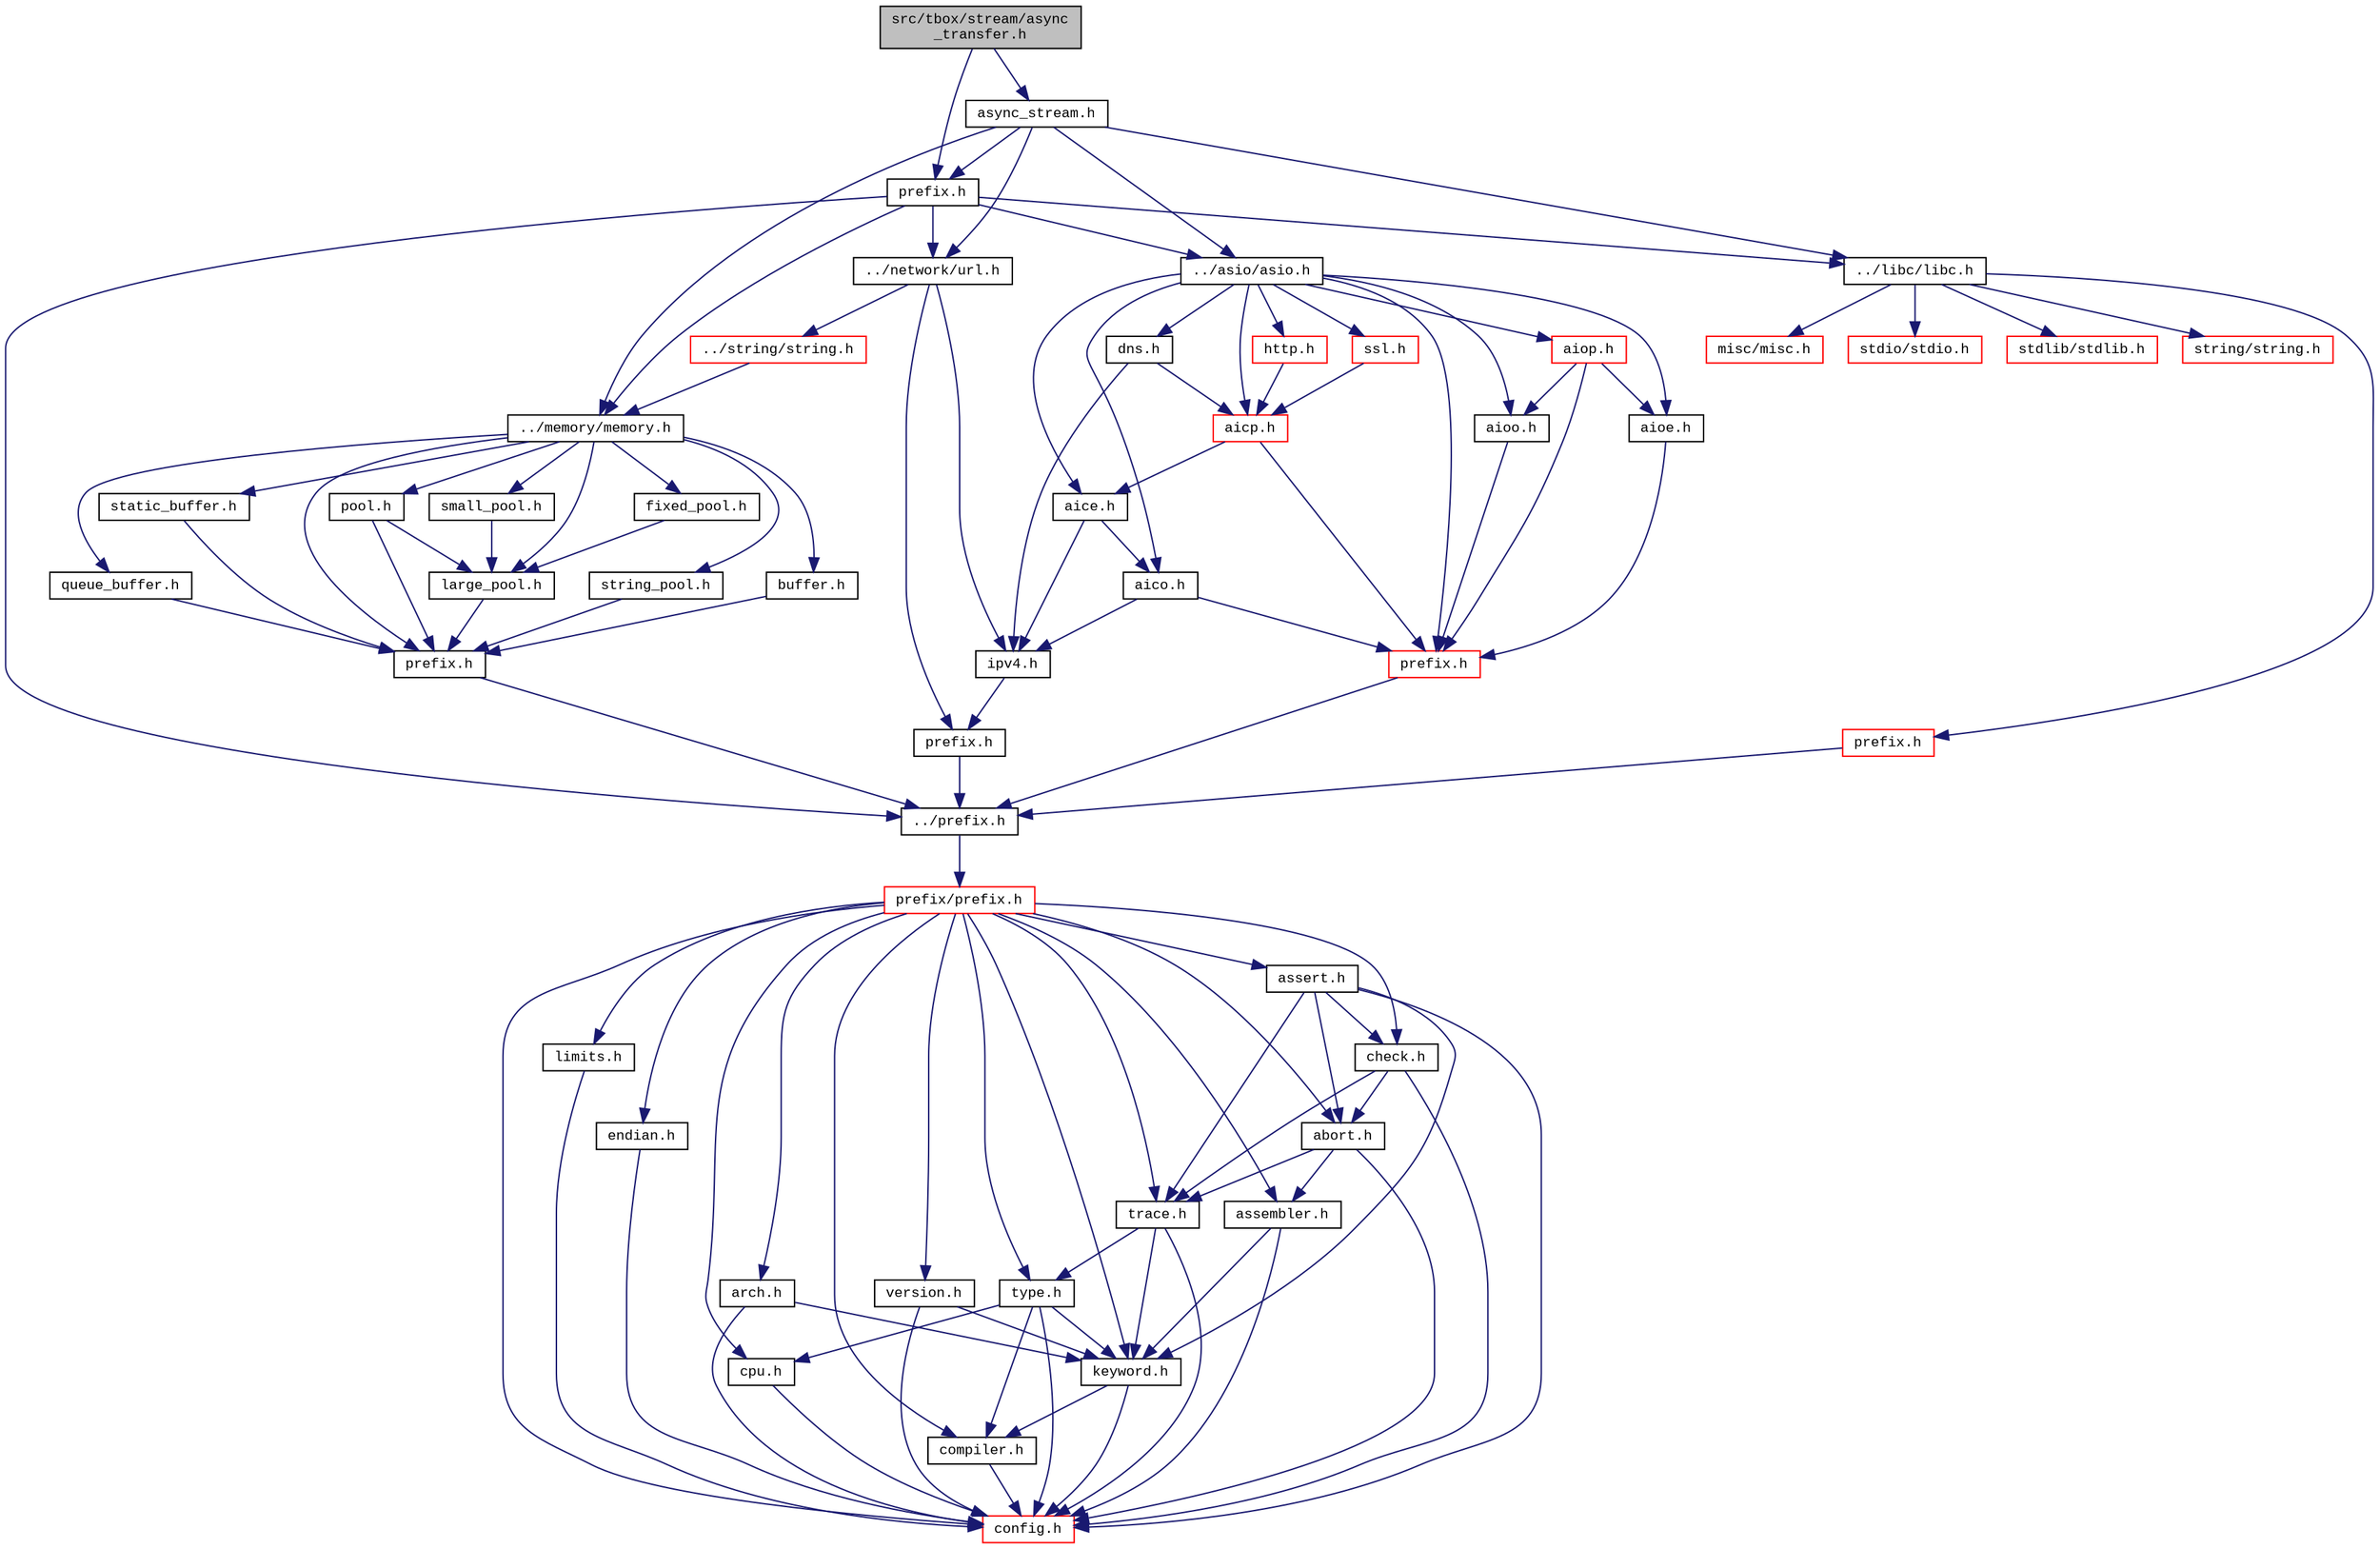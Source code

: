 digraph "src/tbox/stream/async_transfer.h"
{
  edge [fontname="CourierNew",fontsize="10",labelfontname="CourierNew",labelfontsize="10"];
  node [fontname="CourierNew",fontsize="10",shape=record];
  Node1 [label="src/tbox/stream/async\l_transfer.h",height=0.2,width=0.4,color="black", fillcolor="grey75", style="filled" fontcolor="black"];
  Node1 -> Node2 [color="midnightblue",fontsize="10",style="solid",fontname="CourierNew"];
  Node2 [label="prefix.h",height=0.2,width=0.4,color="black", fillcolor="white", style="filled",URL="$d2/dd0/stream_2prefix_8h_source.html"];
  Node2 -> Node3 [color="midnightblue",fontsize="10",style="solid",fontname="CourierNew"];
  Node3 [label="../prefix.h",height=0.2,width=0.4,color="black", fillcolor="white", style="filled",URL="$df/d5c/prefix_8h_source.html"];
  Node3 -> Node4 [color="midnightblue",fontsize="10",style="solid",fontname="CourierNew"];
  Node4 [label="prefix/prefix.h",height=0.2,width=0.4,color="red", fillcolor="white", style="filled",URL="$da/da3/prefix_2prefix_8h_source.html"];
  Node4 -> Node5 [color="midnightblue",fontsize="10",style="solid",fontname="CourierNew"];
  Node5 [label="config.h",height=0.2,width=0.4,color="red", fillcolor="white", style="filled",URL="$de/d7b/prefix_2config_8h_source.html"];
  Node4 -> Node6 [color="midnightblue",fontsize="10",style="solid",fontname="CourierNew"];
  Node6 [label="cpu.h",height=0.2,width=0.4,color="black", fillcolor="white", style="filled",URL="$dc/da7/cpu_8h.html"];
  Node6 -> Node5 [color="midnightblue",fontsize="10",style="solid",fontname="CourierNew"];
  Node4 -> Node7 [color="midnightblue",fontsize="10",style="solid",fontname="CourierNew"];
  Node7 [label="arch.h",height=0.2,width=0.4,color="black", fillcolor="white", style="filled",URL="$d2/d2d/arch_8h.html"];
  Node7 -> Node5 [color="midnightblue",fontsize="10",style="solid",fontname="CourierNew"];
  Node7 -> Node8 [color="midnightblue",fontsize="10",style="solid",fontname="CourierNew"];
  Node8 [label="keyword.h",height=0.2,width=0.4,color="black", fillcolor="white", style="filled",URL="$dd/d8b/keyword_8h.html"];
  Node8 -> Node5 [color="midnightblue",fontsize="10",style="solid",fontname="CourierNew"];
  Node8 -> Node9 [color="midnightblue",fontsize="10",style="solid",fontname="CourierNew"];
  Node9 [label="compiler.h",height=0.2,width=0.4,color="black", fillcolor="white", style="filled",URL="$d4/dd1/compiler_8h.html"];
  Node9 -> Node5 [color="midnightblue",fontsize="10",style="solid",fontname="CourierNew"];
  Node4 -> Node10 [color="midnightblue",fontsize="10",style="solid",fontname="CourierNew"];
  Node10 [label="type.h",height=0.2,width=0.4,color="black", fillcolor="white", style="filled",URL="$d6/d57/prefix_2type_8h_source.html"];
  Node10 -> Node5 [color="midnightblue",fontsize="10",style="solid",fontname="CourierNew"];
  Node10 -> Node8 [color="midnightblue",fontsize="10",style="solid",fontname="CourierNew"];
  Node10 -> Node9 [color="midnightblue",fontsize="10",style="solid",fontname="CourierNew"];
  Node10 -> Node6 [color="midnightblue",fontsize="10",style="solid",fontname="CourierNew"];
  Node4 -> Node11 [color="midnightblue",fontsize="10",style="solid",fontname="CourierNew"];
  Node11 [label="limits.h",height=0.2,width=0.4,color="black", fillcolor="white", style="filled",URL="$da/d87/prefix_2limits_8h_source.html"];
  Node11 -> Node5 [color="midnightblue",fontsize="10",style="solid",fontname="CourierNew"];
  Node4 -> Node12 [color="midnightblue",fontsize="10",style="solid",fontname="CourierNew"];
  Node12 [label="endian.h",height=0.2,width=0.4,color="black", fillcolor="white", style="filled",URL="$d1/d84/endian_8h.html"];
  Node12 -> Node5 [color="midnightblue",fontsize="10",style="solid",fontname="CourierNew"];
  Node4 -> Node13 [color="midnightblue",fontsize="10",style="solid",fontname="CourierNew"];
  Node13 [label="version.h",height=0.2,width=0.4,color="black", fillcolor="white", style="filled",URL="$df/dfc/version_8h.html"];
  Node13 -> Node5 [color="midnightblue",fontsize="10",style="solid",fontname="CourierNew"];
  Node13 -> Node8 [color="midnightblue",fontsize="10",style="solid",fontname="CourierNew"];
  Node4 -> Node9 [color="midnightblue",fontsize="10",style="solid",fontname="CourierNew"];
  Node4 -> Node14 [color="midnightblue",fontsize="10",style="solid",fontname="CourierNew"];
  Node14 [label="assembler.h",height=0.2,width=0.4,color="black", fillcolor="white", style="filled",URL="$d4/dec/assembler_8h.html"];
  Node14 -> Node5 [color="midnightblue",fontsize="10",style="solid",fontname="CourierNew"];
  Node14 -> Node8 [color="midnightblue",fontsize="10",style="solid",fontname="CourierNew"];
  Node4 -> Node8 [color="midnightblue",fontsize="10",style="solid",fontname="CourierNew"];
  Node4 -> Node15 [color="midnightblue",fontsize="10",style="solid",fontname="CourierNew"];
  Node15 [label="trace.h",height=0.2,width=0.4,color="black", fillcolor="white", style="filled",URL="$dc/d22/prefix_2trace_8h_source.html"];
  Node15 -> Node5 [color="midnightblue",fontsize="10",style="solid",fontname="CourierNew"];
  Node15 -> Node10 [color="midnightblue",fontsize="10",style="solid",fontname="CourierNew"];
  Node15 -> Node8 [color="midnightblue",fontsize="10",style="solid",fontname="CourierNew"];
  Node4 -> Node16 [color="midnightblue",fontsize="10",style="solid",fontname="CourierNew"];
  Node16 [label="abort.h",height=0.2,width=0.4,color="black", fillcolor="white", style="filled",URL="$d4/dc1/abort_8h.html"];
  Node16 -> Node5 [color="midnightblue",fontsize="10",style="solid",fontname="CourierNew"];
  Node16 -> Node15 [color="midnightblue",fontsize="10",style="solid",fontname="CourierNew"];
  Node16 -> Node14 [color="midnightblue",fontsize="10",style="solid",fontname="CourierNew"];
  Node4 -> Node17 [color="midnightblue",fontsize="10",style="solid",fontname="CourierNew"];
  Node17 [label="check.h",height=0.2,width=0.4,color="black", fillcolor="white", style="filled",URL="$d6/d38/check_8h.html"];
  Node17 -> Node5 [color="midnightblue",fontsize="10",style="solid",fontname="CourierNew"];
  Node17 -> Node15 [color="midnightblue",fontsize="10",style="solid",fontname="CourierNew"];
  Node17 -> Node16 [color="midnightblue",fontsize="10",style="solid",fontname="CourierNew"];
  Node4 -> Node18 [color="midnightblue",fontsize="10",style="solid",fontname="CourierNew"];
  Node18 [label="assert.h",height=0.2,width=0.4,color="black", fillcolor="white", style="filled",URL="$dc/da7/assert_8h.html"];
  Node18 -> Node5 [color="midnightblue",fontsize="10",style="solid",fontname="CourierNew"];
  Node18 -> Node15 [color="midnightblue",fontsize="10",style="solid",fontname="CourierNew"];
  Node18 -> Node16 [color="midnightblue",fontsize="10",style="solid",fontname="CourierNew"];
  Node18 -> Node17 [color="midnightblue",fontsize="10",style="solid",fontname="CourierNew"];
  Node18 -> Node8 [color="midnightblue",fontsize="10",style="solid",fontname="CourierNew"];
  Node2 -> Node19 [color="midnightblue",fontsize="10",style="solid",fontname="CourierNew"];
  Node19 [label="../libc/libc.h",height=0.2,width=0.4,color="black", fillcolor="white", style="filled",URL="$db/dc8/libc_8h.html"];
  Node19 -> Node20 [color="midnightblue",fontsize="10",style="solid",fontname="CourierNew"];
  Node20 [label="prefix.h",height=0.2,width=0.4,color="red", fillcolor="white", style="filled",URL="$d4/df0/libc_2prefix_8h_source.html"];
  Node20 -> Node3 [color="midnightblue",fontsize="10",style="solid",fontname="CourierNew"];
  Node19 -> Node21 [color="midnightblue",fontsize="10",style="solid",fontname="CourierNew"];
  Node21 [label="misc/misc.h",height=0.2,width=0.4,color="red", fillcolor="white", style="filled",URL="$d4/d08/misc_8h.html"];
  Node19 -> Node22 [color="midnightblue",fontsize="10",style="solid",fontname="CourierNew"];
  Node22 [label="stdio/stdio.h",height=0.2,width=0.4,color="red", fillcolor="white", style="filled",URL="$d6/dd1/stdio_8h.html"];
  Node19 -> Node23 [color="midnightblue",fontsize="10",style="solid",fontname="CourierNew"];
  Node23 [label="stdlib/stdlib.h",height=0.2,width=0.4,color="red", fillcolor="white", style="filled",URL="$dc/d9c/stdlib_8h.html"];
  Node19 -> Node24 [color="midnightblue",fontsize="10",style="solid",fontname="CourierNew"];
  Node24 [label="string/string.h",height=0.2,width=0.4,color="red", fillcolor="white", style="filled",URL="$da/d52/libc_2string_2string_8h_source.html"];
  Node2 -> Node25 [color="midnightblue",fontsize="10",style="solid",fontname="CourierNew"];
  Node25 [label="../network/url.h",height=0.2,width=0.4,color="black", fillcolor="white", style="filled",URL="$d9/d0e/network_2url_8h_source.html"];
  Node25 -> Node26 [color="midnightblue",fontsize="10",style="solid",fontname="CourierNew"];
  Node26 [label="prefix.h",height=0.2,width=0.4,color="black", fillcolor="white", style="filled",URL="$d2/df3/network_2prefix_8h_source.html"];
  Node26 -> Node3 [color="midnightblue",fontsize="10",style="solid",fontname="CourierNew"];
  Node25 -> Node27 [color="midnightblue",fontsize="10",style="solid",fontname="CourierNew"];
  Node27 [label="ipv4.h",height=0.2,width=0.4,color="black", fillcolor="white", style="filled",URL="$d7/d19/ipv4_8h.html"];
  Node27 -> Node26 [color="midnightblue",fontsize="10",style="solid",fontname="CourierNew"];
  Node25 -> Node28 [color="midnightblue",fontsize="10",style="solid",fontname="CourierNew"];
  Node28 [label="../string/string.h",height=0.2,width=0.4,color="red", fillcolor="white", style="filled",URL="$d8/d2b/string_2string_8h_source.html"];
  Node28 -> Node29 [color="midnightblue",fontsize="10",style="solid",fontname="CourierNew"];
  Node29 [label="../memory/memory.h",height=0.2,width=0.4,color="black", fillcolor="white", style="filled",URL="$dd/d7b/memory_2memory_8h_source.html"];
  Node29 -> Node30 [color="midnightblue",fontsize="10",style="solid",fontname="CourierNew"];
  Node30 [label="prefix.h",height=0.2,width=0.4,color="black", fillcolor="white", style="filled",URL="$d0/dad/memory_2prefix_8h_source.html"];
  Node30 -> Node3 [color="midnightblue",fontsize="10",style="solid",fontname="CourierNew"];
  Node29 -> Node31 [color="midnightblue",fontsize="10",style="solid",fontname="CourierNew"];
  Node31 [label="pool.h",height=0.2,width=0.4,color="black", fillcolor="white", style="filled",URL="$db/db7/pool_8h.html"];
  Node31 -> Node30 [color="midnightblue",fontsize="10",style="solid",fontname="CourierNew"];
  Node31 -> Node32 [color="midnightblue",fontsize="10",style="solid",fontname="CourierNew"];
  Node32 [label="large_pool.h",height=0.2,width=0.4,color="black", fillcolor="white", style="filled",URL="$db/d2d/large__pool_8h.html"];
  Node32 -> Node30 [color="midnightblue",fontsize="10",style="solid",fontname="CourierNew"];
  Node29 -> Node33 [color="midnightblue",fontsize="10",style="solid",fontname="CourierNew"];
  Node33 [label="fixed_pool.h",height=0.2,width=0.4,color="black", fillcolor="white", style="filled",URL="$dd/dd0/fixed__pool_8h.html"];
  Node33 -> Node32 [color="midnightblue",fontsize="10",style="solid",fontname="CourierNew"];
  Node29 -> Node32 [color="midnightblue",fontsize="10",style="solid",fontname="CourierNew"];
  Node29 -> Node34 [color="midnightblue",fontsize="10",style="solid",fontname="CourierNew"];
  Node34 [label="small_pool.h",height=0.2,width=0.4,color="black", fillcolor="white", style="filled",URL="$d1/d34/small__pool_8h.html"];
  Node34 -> Node32 [color="midnightblue",fontsize="10",style="solid",fontname="CourierNew"];
  Node29 -> Node35 [color="midnightblue",fontsize="10",style="solid",fontname="CourierNew"];
  Node35 [label="string_pool.h",height=0.2,width=0.4,color="black", fillcolor="white", style="filled",URL="$db/d9d/string__pool_8h.html"];
  Node35 -> Node30 [color="midnightblue",fontsize="10",style="solid",fontname="CourierNew"];
  Node29 -> Node36 [color="midnightblue",fontsize="10",style="solid",fontname="CourierNew"];
  Node36 [label="buffer.h",height=0.2,width=0.4,color="black", fillcolor="white", style="filled",URL="$d5/d08/buffer_8h.html"];
  Node36 -> Node30 [color="midnightblue",fontsize="10",style="solid",fontname="CourierNew"];
  Node29 -> Node37 [color="midnightblue",fontsize="10",style="solid",fontname="CourierNew"];
  Node37 [label="queue_buffer.h",height=0.2,width=0.4,color="black", fillcolor="white", style="filled",URL="$d8/d9d/queue__buffer_8h.html"];
  Node37 -> Node30 [color="midnightblue",fontsize="10",style="solid",fontname="CourierNew"];
  Node29 -> Node38 [color="midnightblue",fontsize="10",style="solid",fontname="CourierNew"];
  Node38 [label="static_buffer.h",height=0.2,width=0.4,color="black", fillcolor="white", style="filled",URL="$d4/d2b/static__buffer_8h.html"];
  Node38 -> Node30 [color="midnightblue",fontsize="10",style="solid",fontname="CourierNew"];
  Node2 -> Node39 [color="midnightblue",fontsize="10",style="solid",fontname="CourierNew"];
  Node39 [label="../asio/asio.h",height=0.2,width=0.4,color="black", fillcolor="white", style="filled",URL="$d4/d68/asio_8h.html"];
  Node39 -> Node40 [color="midnightblue",fontsize="10",style="solid",fontname="CourierNew"];
  Node40 [label="prefix.h",height=0.2,width=0.4,color="red", fillcolor="white", style="filled",URL="$db/d56/asio_2prefix_8h_source.html"];
  Node40 -> Node3 [color="midnightblue",fontsize="10",style="solid",fontname="CourierNew"];
  Node39 -> Node41 [color="midnightblue",fontsize="10",style="solid",fontname="CourierNew"];
  Node41 [label="aioo.h",height=0.2,width=0.4,color="black", fillcolor="white", style="filled",URL="$d6/d9b/aioo_8h.html"];
  Node41 -> Node40 [color="midnightblue",fontsize="10",style="solid",fontname="CourierNew"];
  Node39 -> Node42 [color="midnightblue",fontsize="10",style="solid",fontname="CourierNew"];
  Node42 [label="aioe.h",height=0.2,width=0.4,color="black", fillcolor="white", style="filled",URL="$d5/d10/aioe_8h.html"];
  Node42 -> Node40 [color="midnightblue",fontsize="10",style="solid",fontname="CourierNew"];
  Node39 -> Node43 [color="midnightblue",fontsize="10",style="solid",fontname="CourierNew"];
  Node43 [label="aiop.h",height=0.2,width=0.4,color="red", fillcolor="white", style="filled",URL="$db/d08/aiop_8h.html"];
  Node43 -> Node40 [color="midnightblue",fontsize="10",style="solid",fontname="CourierNew"];
  Node43 -> Node41 [color="midnightblue",fontsize="10",style="solid",fontname="CourierNew"];
  Node43 -> Node42 [color="midnightblue",fontsize="10",style="solid",fontname="CourierNew"];
  Node39 -> Node44 [color="midnightblue",fontsize="10",style="solid",fontname="CourierNew"];
  Node44 [label="aico.h",height=0.2,width=0.4,color="black", fillcolor="white", style="filled",URL="$d5/d9a/aico_8h.html"];
  Node44 -> Node40 [color="midnightblue",fontsize="10",style="solid",fontname="CourierNew"];
  Node44 -> Node27 [color="midnightblue",fontsize="10",style="solid",fontname="CourierNew"];
  Node39 -> Node45 [color="midnightblue",fontsize="10",style="solid",fontname="CourierNew"];
  Node45 [label="aice.h",height=0.2,width=0.4,color="black", fillcolor="white", style="filled",URL="$da/d59/aice_8h.html"];
  Node45 -> Node44 [color="midnightblue",fontsize="10",style="solid",fontname="CourierNew"];
  Node45 -> Node27 [color="midnightblue",fontsize="10",style="solid",fontname="CourierNew"];
  Node39 -> Node46 [color="midnightblue",fontsize="10",style="solid",fontname="CourierNew"];
  Node46 [label="aicp.h",height=0.2,width=0.4,color="red", fillcolor="white", style="filled",URL="$dd/dd5/aicp_8h.html"];
  Node46 -> Node40 [color="midnightblue",fontsize="10",style="solid",fontname="CourierNew"];
  Node46 -> Node45 [color="midnightblue",fontsize="10",style="solid",fontname="CourierNew"];
  Node39 -> Node47 [color="midnightblue",fontsize="10",style="solid",fontname="CourierNew"];
  Node47 [label="http.h",height=0.2,width=0.4,color="red", fillcolor="white", style="filled",URL="$da/dac/asio_2http_8h_source.html"];
  Node47 -> Node46 [color="midnightblue",fontsize="10",style="solid",fontname="CourierNew"];
  Node39 -> Node48 [color="midnightblue",fontsize="10",style="solid",fontname="CourierNew"];
  Node48 [label="dns.h",height=0.2,width=0.4,color="black", fillcolor="white", style="filled",URL="$d8/d1e/asio_2dns_8h_source.html"];
  Node48 -> Node46 [color="midnightblue",fontsize="10",style="solid",fontname="CourierNew"];
  Node48 -> Node27 [color="midnightblue",fontsize="10",style="solid",fontname="CourierNew"];
  Node39 -> Node49 [color="midnightblue",fontsize="10",style="solid",fontname="CourierNew"];
  Node49 [label="ssl.h",height=0.2,width=0.4,color="red", fillcolor="white", style="filled",URL="$d9/d1a/asio_2ssl_8h_source.html"];
  Node49 -> Node46 [color="midnightblue",fontsize="10",style="solid",fontname="CourierNew"];
  Node2 -> Node29 [color="midnightblue",fontsize="10",style="solid",fontname="CourierNew"];
  Node1 -> Node50 [color="midnightblue",fontsize="10",style="solid",fontname="CourierNew"];
  Node50 [label="async_stream.h",height=0.2,width=0.4,color="black", fillcolor="white", style="filled",URL="$d0/d4d/async__stream_8h.html"];
  Node50 -> Node2 [color="midnightblue",fontsize="10",style="solid",fontname="CourierNew"];
  Node50 -> Node39 [color="midnightblue",fontsize="10",style="solid",fontname="CourierNew"];
  Node50 -> Node19 [color="midnightblue",fontsize="10",style="solid",fontname="CourierNew"];
  Node50 -> Node25 [color="midnightblue",fontsize="10",style="solid",fontname="CourierNew"];
  Node50 -> Node29 [color="midnightblue",fontsize="10",style="solid",fontname="CourierNew"];
}
